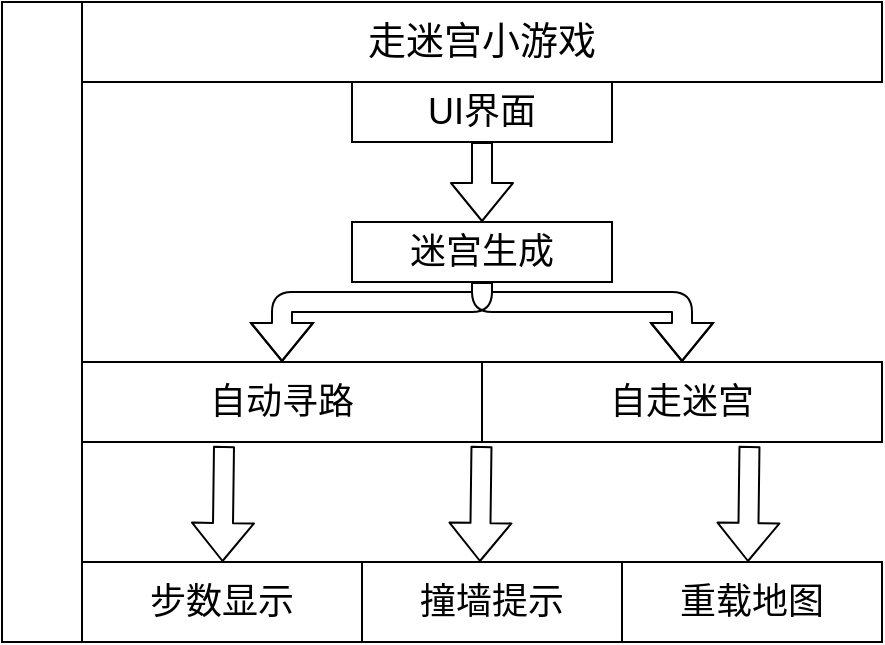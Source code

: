 <mxfile version="13.10.0" type="embed">
    <diagram id="tedWZzCt1HfMl4Yk1I21" name="第 1 页">
        <mxGraphModel dx="820" dy="508" grid="1" gridSize="10" guides="1" tooltips="1" connect="1" arrows="1" fold="1" page="1" pageScale="1" pageWidth="827" pageHeight="1169" math="0" shadow="0">
            <root>
                <mxCell id="0"/>
                <mxCell id="1" parent="0"/>
                <mxCell id="2" value="&lt;font style=&quot;font-size: 19px&quot;&gt;走迷宫小游戏&lt;/font&gt;" style="rounded=0;whiteSpace=wrap;html=1;" vertex="1" parent="1">
                    <mxGeometry x="80" y="120" width="400" height="40" as="geometry"/>
                </mxCell>
                <mxCell id="3" value="" style="rounded=0;whiteSpace=wrap;html=1;rotation=90;" vertex="1" parent="1">
                    <mxGeometry x="-100" y="260" width="320" height="40" as="geometry"/>
                </mxCell>
                <mxCell id="4" value="&lt;font style=&quot;font-size: 18px&quot;&gt;UI界面&lt;/font&gt;" style="rounded=0;whiteSpace=wrap;html=1;" vertex="1" parent="1">
                    <mxGeometry x="215" y="160" width="130" height="30" as="geometry"/>
                </mxCell>
                <mxCell id="5" value="&lt;font style=&quot;font-size: 18px&quot;&gt;自动寻路&lt;/font&gt;" style="rounded=0;whiteSpace=wrap;html=1;" vertex="1" parent="1">
                    <mxGeometry x="80" y="300" width="200" height="40" as="geometry"/>
                </mxCell>
                <mxCell id="7" value="&lt;font style=&quot;font-size: 18px&quot;&gt;迷宫生成&lt;/font&gt;" style="rounded=0;whiteSpace=wrap;html=1;" vertex="1" parent="1">
                    <mxGeometry x="215" y="230" width="130" height="30" as="geometry"/>
                </mxCell>
                <mxCell id="8" value="" style="shape=flexArrow;endArrow=classic;html=1;exitX=0.5;exitY=1;exitDx=0;exitDy=0;" edge="1" parent="1" source="4" target="7">
                    <mxGeometry width="50" height="50" relative="1" as="geometry">
                        <mxPoint x="370" y="290" as="sourcePoint"/>
                        <mxPoint x="420" y="240" as="targetPoint"/>
                    </mxGeometry>
                </mxCell>
                <mxCell id="9" value="&lt;span style=&quot;font-size: 18px&quot;&gt;自走迷宫&lt;/span&gt;" style="rounded=0;whiteSpace=wrap;html=1;" vertex="1" parent="1">
                    <mxGeometry x="280" y="300" width="200" height="40" as="geometry"/>
                </mxCell>
                <mxCell id="10" value="" style="shape=flexArrow;endArrow=classic;html=1;exitX=0.5;exitY=1;exitDx=0;exitDy=0;entryX=0.5;entryY=0;entryDx=0;entryDy=0;" edge="1" parent="1" source="7" target="5">
                    <mxGeometry width="50" height="50" relative="1" as="geometry">
                        <mxPoint x="200" y="420" as="sourcePoint"/>
                        <mxPoint x="250" y="370" as="targetPoint"/>
                        <Array as="points">
                            <mxPoint x="280" y="270"/>
                            <mxPoint x="180" y="270"/>
                        </Array>
                    </mxGeometry>
                </mxCell>
                <mxCell id="13" value="" style="shape=flexArrow;endArrow=classic;html=1;exitX=0.5;exitY=1;exitDx=0;exitDy=0;entryX=0.5;entryY=0;entryDx=0;entryDy=0;" edge="1" parent="1" target="9">
                    <mxGeometry width="50" height="50" relative="1" as="geometry">
                        <mxPoint x="280" y="260" as="sourcePoint"/>
                        <mxPoint x="180" y="300" as="targetPoint"/>
                        <Array as="points">
                            <mxPoint x="280" y="270"/>
                            <mxPoint x="380" y="270"/>
                            <mxPoint x="380" y="280"/>
                        </Array>
                    </mxGeometry>
                </mxCell>
                <mxCell id="14" value="&lt;font style=&quot;font-size: 18px&quot;&gt;步数显示&lt;/font&gt;" style="rounded=0;whiteSpace=wrap;html=1;" vertex="1" parent="1">
                    <mxGeometry x="80" y="400" width="140" height="40" as="geometry"/>
                </mxCell>
                <mxCell id="15" value="&lt;font style=&quot;font-size: 18px&quot;&gt;撞墙提示&lt;/font&gt;" style="rounded=0;whiteSpace=wrap;html=1;" vertex="1" parent="1">
                    <mxGeometry x="220" y="400" width="130" height="40" as="geometry"/>
                </mxCell>
                <mxCell id="16" value="&lt;font style=&quot;font-size: 18px&quot;&gt;重载地图&lt;/font&gt;" style="rounded=0;whiteSpace=wrap;html=1;" vertex="1" parent="1">
                    <mxGeometry x="350" y="400" width="130" height="40" as="geometry"/>
                </mxCell>
                <mxCell id="17" value="" style="shape=flexArrow;endArrow=classic;html=1;" edge="1" parent="1" target="14">
                    <mxGeometry width="50" height="50" relative="1" as="geometry">
                        <mxPoint x="151" y="342" as="sourcePoint"/>
                        <mxPoint x="210" y="470" as="targetPoint"/>
                    </mxGeometry>
                </mxCell>
                <mxCell id="18" value="" style="shape=flexArrow;endArrow=classic;html=1;" edge="1" parent="1">
                    <mxGeometry width="50" height="50" relative="1" as="geometry">
                        <mxPoint x="279.74" y="342" as="sourcePoint"/>
                        <mxPoint x="278.996" y="400" as="targetPoint"/>
                    </mxGeometry>
                </mxCell>
                <mxCell id="19" value="" style="shape=flexArrow;endArrow=classic;html=1;" edge="1" parent="1">
                    <mxGeometry width="50" height="50" relative="1" as="geometry">
                        <mxPoint x="413.74" y="342" as="sourcePoint"/>
                        <mxPoint x="412.996" y="400" as="targetPoint"/>
                    </mxGeometry>
                </mxCell>
            </root>
        </mxGraphModel>
    </diagram>
</mxfile>